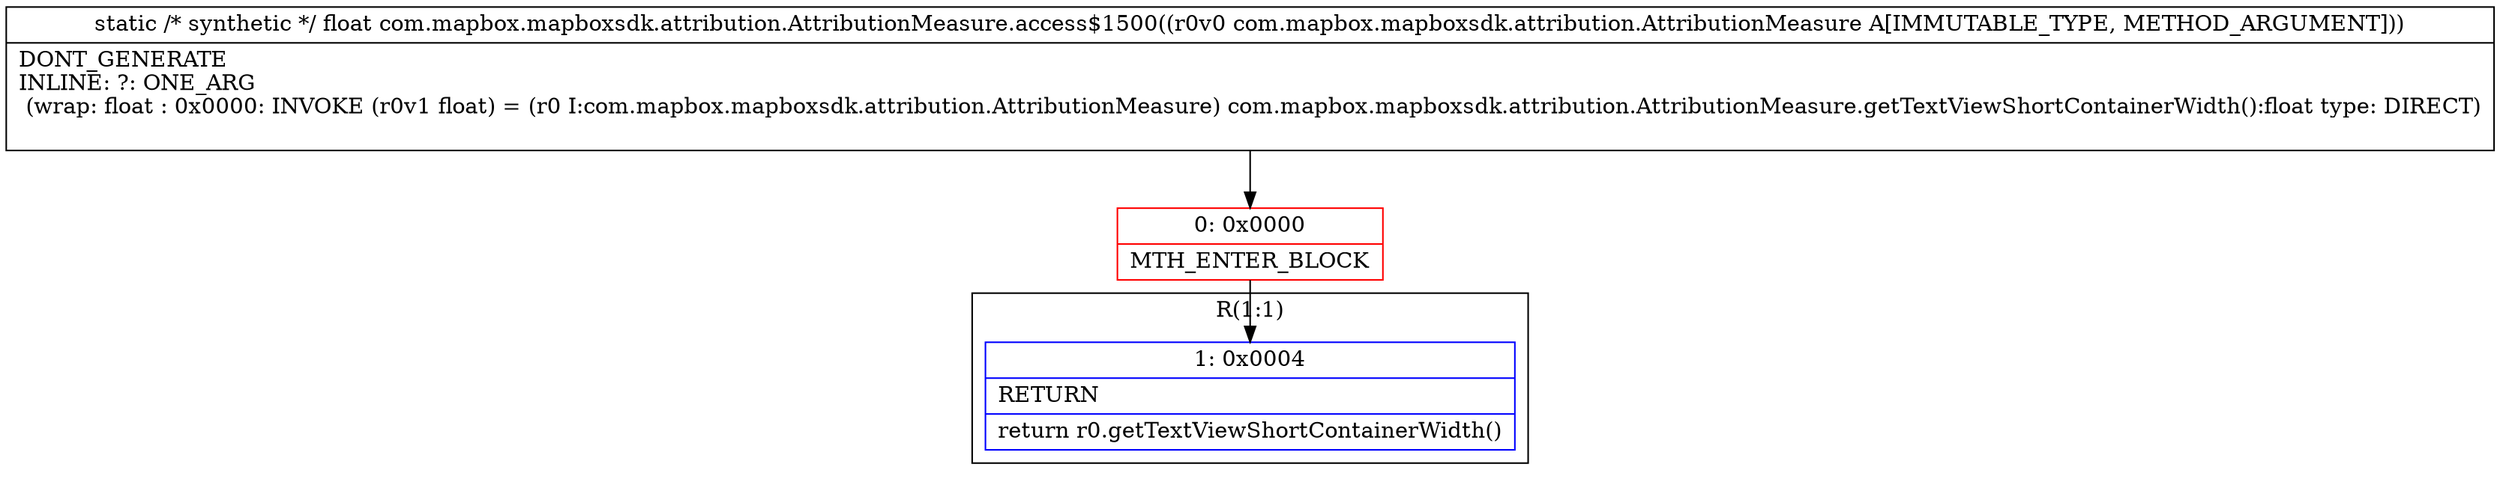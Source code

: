 digraph "CFG forcom.mapbox.mapboxsdk.attribution.AttributionMeasure.access$1500(Lcom\/mapbox\/mapboxsdk\/attribution\/AttributionMeasure;)F" {
subgraph cluster_Region_676750846 {
label = "R(1:1)";
node [shape=record,color=blue];
Node_1 [shape=record,label="{1\:\ 0x0004|RETURN\l|return r0.getTextViewShortContainerWidth()\l}"];
}
Node_0 [shape=record,color=red,label="{0\:\ 0x0000|MTH_ENTER_BLOCK\l}"];
MethodNode[shape=record,label="{static \/* synthetic *\/ float com.mapbox.mapboxsdk.attribution.AttributionMeasure.access$1500((r0v0 com.mapbox.mapboxsdk.attribution.AttributionMeasure A[IMMUTABLE_TYPE, METHOD_ARGUMENT]))  | DONT_GENERATE\lINLINE: ?: ONE_ARG  \l  (wrap: float : 0x0000: INVOKE  (r0v1 float) = (r0 I:com.mapbox.mapboxsdk.attribution.AttributionMeasure) com.mapbox.mapboxsdk.attribution.AttributionMeasure.getTextViewShortContainerWidth():float type: DIRECT)\l\l}"];
MethodNode -> Node_0;
Node_0 -> Node_1;
}

